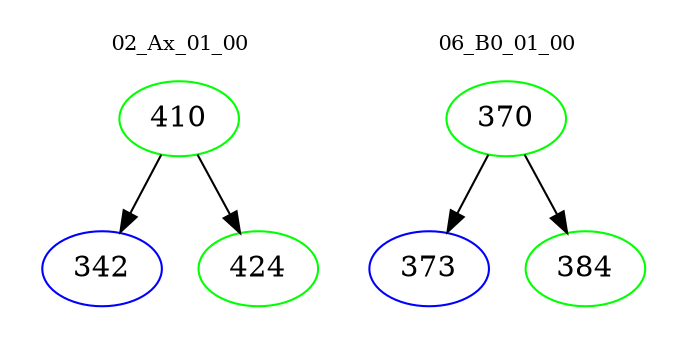 digraph{
subgraph cluster_0 {
color = white
label = "02_Ax_01_00";
fontsize=10;
T0_410 [label="410", color="green"]
T0_410 -> T0_342 [color="black"]
T0_342 [label="342", color="blue"]
T0_410 -> T0_424 [color="black"]
T0_424 [label="424", color="green"]
}
subgraph cluster_1 {
color = white
label = "06_B0_01_00";
fontsize=10;
T1_370 [label="370", color="green"]
T1_370 -> T1_373 [color="black"]
T1_373 [label="373", color="blue"]
T1_370 -> T1_384 [color="black"]
T1_384 [label="384", color="green"]
}
}
